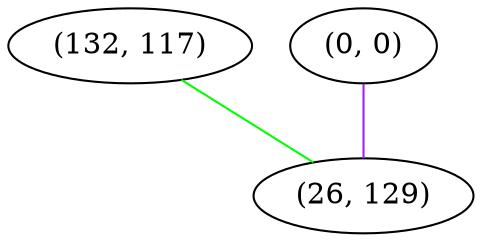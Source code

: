 graph "" {
"(132, 117)";
"(0, 0)";
"(26, 129)";
"(132, 117)" -- "(26, 129)"  [color=green, key=0, weight=2];
"(0, 0)" -- "(26, 129)"  [color=purple, key=0, weight=4];
}
